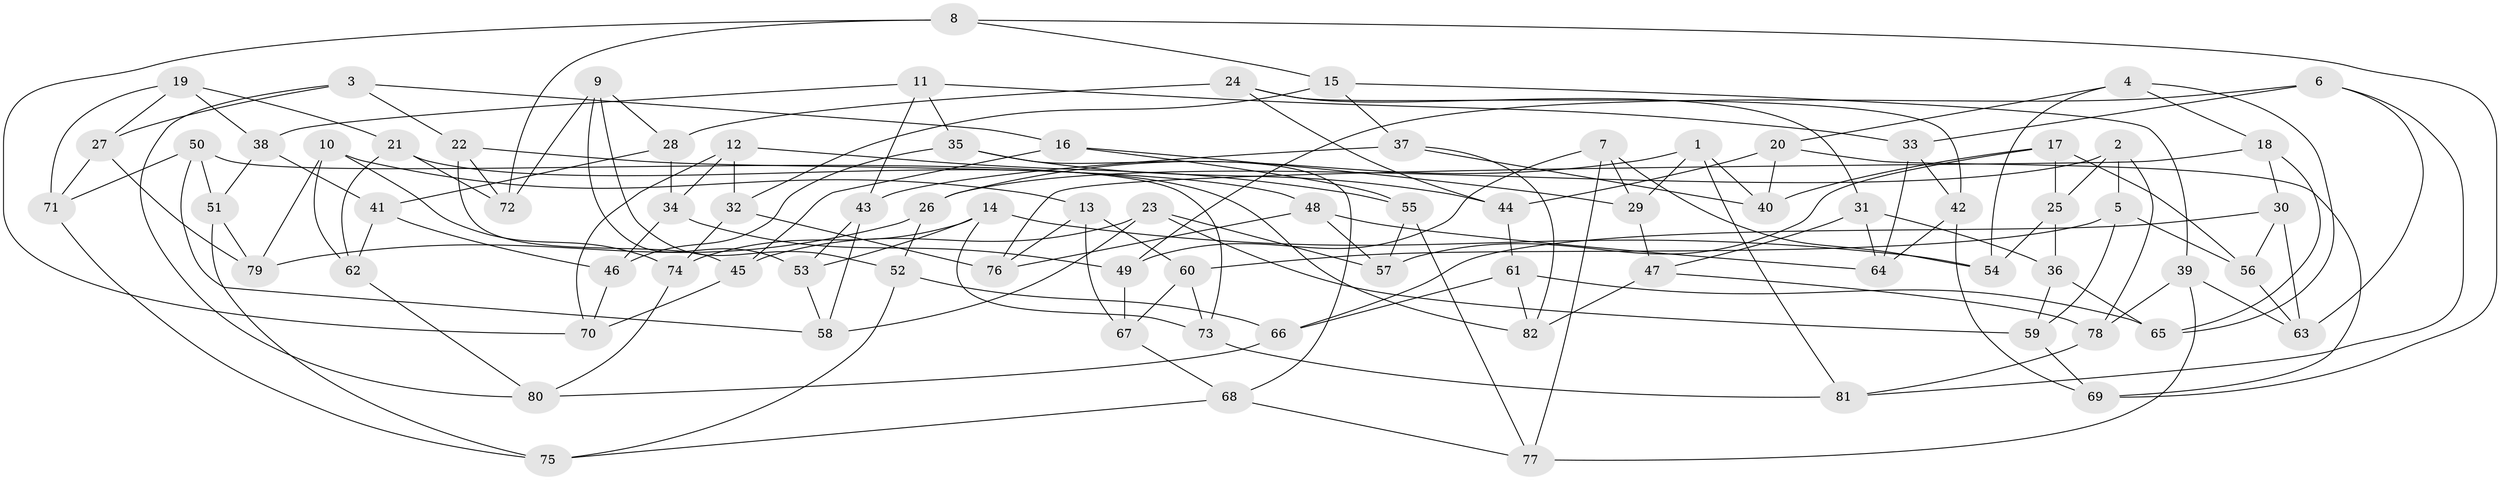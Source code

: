 // coarse degree distribution, {6: 0.6041666666666666, 4: 0.2708333333333333, 5: 0.10416666666666667, 3: 0.020833333333333332}
// Generated by graph-tools (version 1.1) at 2025/24/03/03/25 07:24:25]
// undirected, 82 vertices, 164 edges
graph export_dot {
graph [start="1"]
  node [color=gray90,style=filled];
  1;
  2;
  3;
  4;
  5;
  6;
  7;
  8;
  9;
  10;
  11;
  12;
  13;
  14;
  15;
  16;
  17;
  18;
  19;
  20;
  21;
  22;
  23;
  24;
  25;
  26;
  27;
  28;
  29;
  30;
  31;
  32;
  33;
  34;
  35;
  36;
  37;
  38;
  39;
  40;
  41;
  42;
  43;
  44;
  45;
  46;
  47;
  48;
  49;
  50;
  51;
  52;
  53;
  54;
  55;
  56;
  57;
  58;
  59;
  60;
  61;
  62;
  63;
  64;
  65;
  66;
  67;
  68;
  69;
  70;
  71;
  72;
  73;
  74;
  75;
  76;
  77;
  78;
  79;
  80;
  81;
  82;
  1 -- 29;
  1 -- 81;
  1 -- 26;
  1 -- 40;
  2 -- 5;
  2 -- 78;
  2 -- 25;
  2 -- 26;
  3 -- 80;
  3 -- 16;
  3 -- 27;
  3 -- 22;
  4 -- 65;
  4 -- 54;
  4 -- 18;
  4 -- 20;
  5 -- 56;
  5 -- 59;
  5 -- 60;
  6 -- 33;
  6 -- 63;
  6 -- 49;
  6 -- 81;
  7 -- 54;
  7 -- 77;
  7 -- 29;
  7 -- 49;
  8 -- 70;
  8 -- 69;
  8 -- 72;
  8 -- 15;
  9 -- 53;
  9 -- 72;
  9 -- 28;
  9 -- 52;
  10 -- 74;
  10 -- 79;
  10 -- 13;
  10 -- 62;
  11 -- 43;
  11 -- 38;
  11 -- 33;
  11 -- 35;
  12 -- 70;
  12 -- 34;
  12 -- 55;
  12 -- 32;
  13 -- 60;
  13 -- 67;
  13 -- 76;
  14 -- 53;
  14 -- 73;
  14 -- 74;
  14 -- 54;
  15 -- 39;
  15 -- 32;
  15 -- 37;
  16 -- 45;
  16 -- 55;
  16 -- 29;
  17 -- 25;
  17 -- 40;
  17 -- 56;
  17 -- 57;
  18 -- 30;
  18 -- 76;
  18 -- 65;
  19 -- 71;
  19 -- 27;
  19 -- 38;
  19 -- 21;
  20 -- 69;
  20 -- 40;
  20 -- 44;
  21 -- 62;
  21 -- 72;
  21 -- 82;
  22 -- 48;
  22 -- 72;
  22 -- 45;
  23 -- 45;
  23 -- 59;
  23 -- 57;
  23 -- 58;
  24 -- 28;
  24 -- 42;
  24 -- 44;
  24 -- 31;
  25 -- 36;
  25 -- 54;
  26 -- 79;
  26 -- 52;
  27 -- 71;
  27 -- 79;
  28 -- 41;
  28 -- 34;
  29 -- 47;
  30 -- 66;
  30 -- 56;
  30 -- 63;
  31 -- 36;
  31 -- 64;
  31 -- 47;
  32 -- 74;
  32 -- 76;
  33 -- 64;
  33 -- 42;
  34 -- 46;
  34 -- 49;
  35 -- 68;
  35 -- 44;
  35 -- 46;
  36 -- 59;
  36 -- 65;
  37 -- 40;
  37 -- 82;
  37 -- 43;
  38 -- 51;
  38 -- 41;
  39 -- 63;
  39 -- 78;
  39 -- 77;
  41 -- 62;
  41 -- 46;
  42 -- 64;
  42 -- 69;
  43 -- 53;
  43 -- 58;
  44 -- 61;
  45 -- 70;
  46 -- 70;
  47 -- 82;
  47 -- 78;
  48 -- 64;
  48 -- 57;
  48 -- 76;
  49 -- 67;
  50 -- 51;
  50 -- 71;
  50 -- 73;
  50 -- 58;
  51 -- 75;
  51 -- 79;
  52 -- 75;
  52 -- 66;
  53 -- 58;
  55 -- 77;
  55 -- 57;
  56 -- 63;
  59 -- 69;
  60 -- 73;
  60 -- 67;
  61 -- 66;
  61 -- 82;
  61 -- 65;
  62 -- 80;
  66 -- 80;
  67 -- 68;
  68 -- 77;
  68 -- 75;
  71 -- 75;
  73 -- 81;
  74 -- 80;
  78 -- 81;
}

